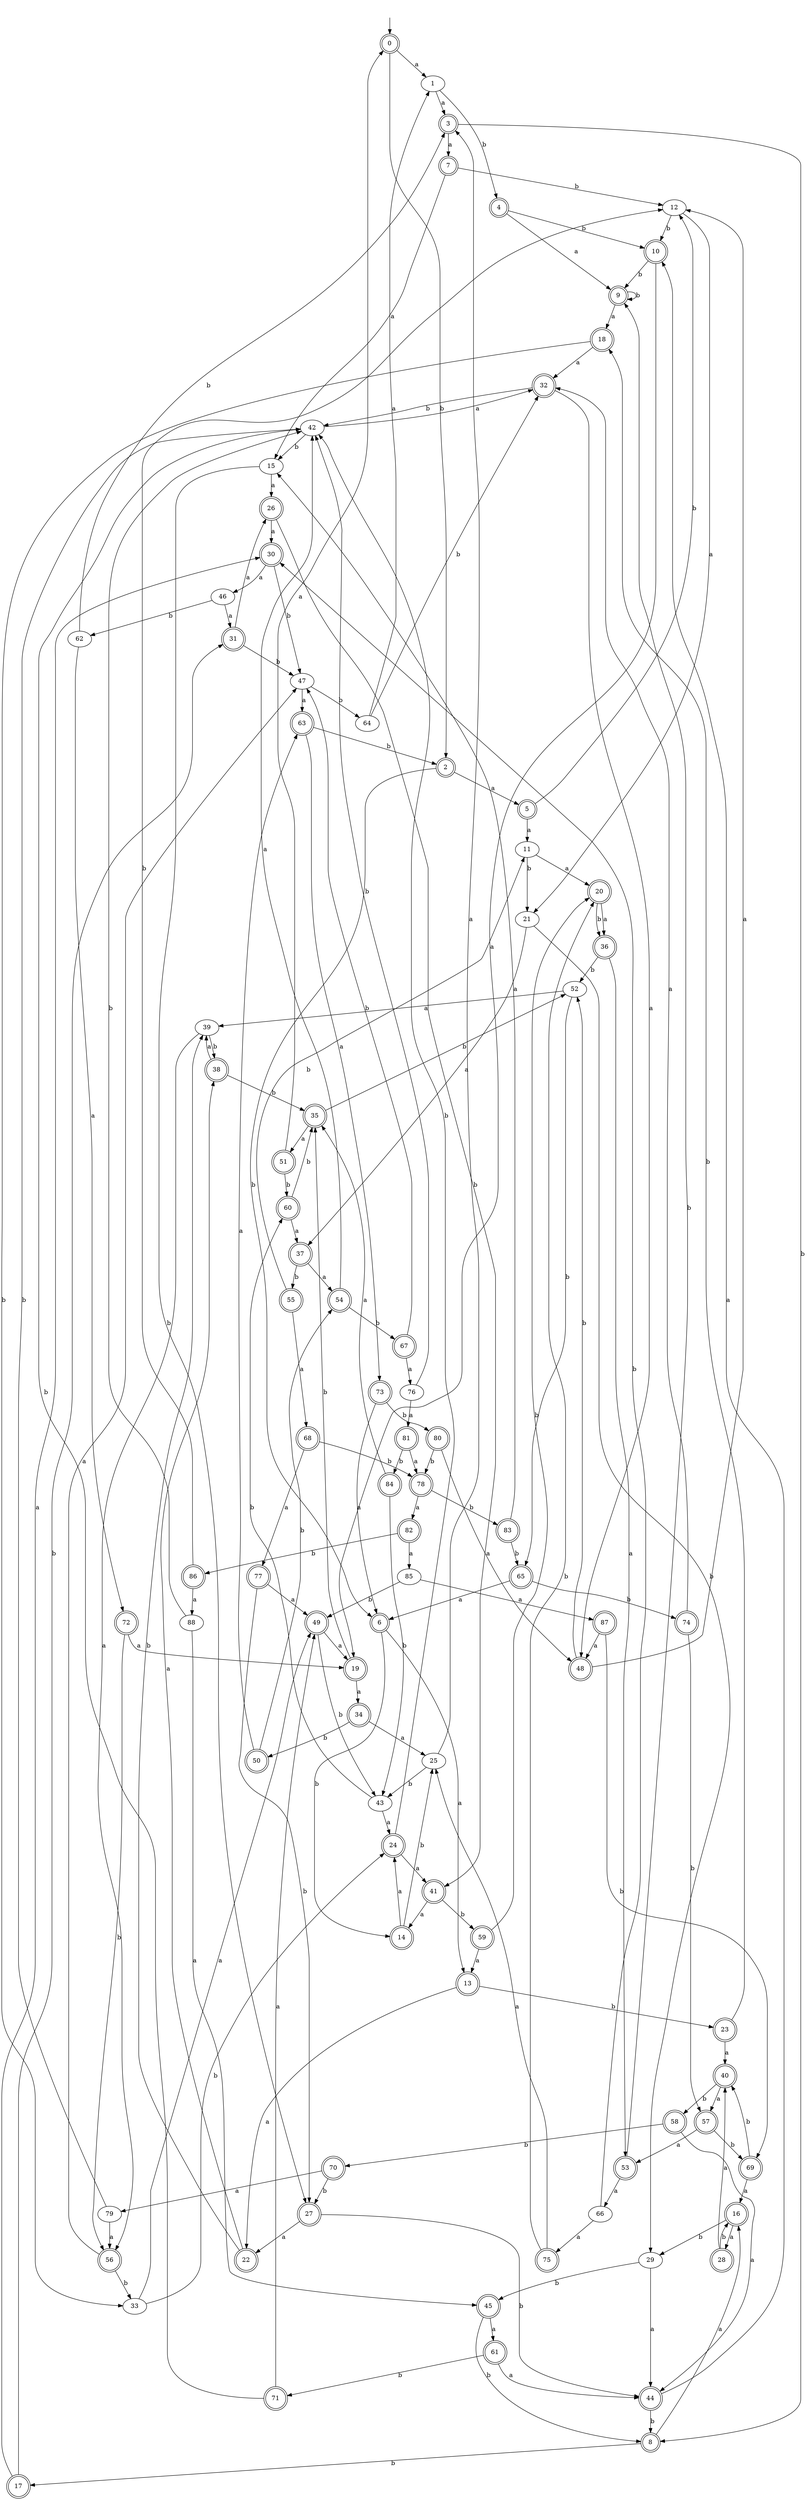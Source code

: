 digraph RandomDFA {
  __start0 [label="", shape=none];
  __start0 -> 0 [label=""];
  0 [shape=circle] [shape=doublecircle]
  0 -> 1 [label="a"]
  0 -> 2 [label="b"]
  1
  1 -> 3 [label="a"]
  1 -> 4 [label="b"]
  2 [shape=doublecircle]
  2 -> 5 [label="a"]
  2 -> 6 [label="b"]
  3 [shape=doublecircle]
  3 -> 7 [label="a"]
  3 -> 8 [label="b"]
  4 [shape=doublecircle]
  4 -> 9 [label="a"]
  4 -> 10 [label="b"]
  5 [shape=doublecircle]
  5 -> 11 [label="a"]
  5 -> 12 [label="b"]
  6 [shape=doublecircle]
  6 -> 13 [label="a"]
  6 -> 14 [label="b"]
  7 [shape=doublecircle]
  7 -> 15 [label="a"]
  7 -> 12 [label="b"]
  8 [shape=doublecircle]
  8 -> 16 [label="a"]
  8 -> 17 [label="b"]
  9 [shape=doublecircle]
  9 -> 18 [label="a"]
  9 -> 9 [label="b"]
  10 [shape=doublecircle]
  10 -> 19 [label="a"]
  10 -> 9 [label="b"]
  11
  11 -> 20 [label="a"]
  11 -> 21 [label="b"]
  12
  12 -> 21 [label="a"]
  12 -> 10 [label="b"]
  13 [shape=doublecircle]
  13 -> 22 [label="a"]
  13 -> 23 [label="b"]
  14 [shape=doublecircle]
  14 -> 24 [label="a"]
  14 -> 25 [label="b"]
  15
  15 -> 26 [label="a"]
  15 -> 27 [label="b"]
  16 [shape=doublecircle]
  16 -> 28 [label="a"]
  16 -> 29 [label="b"]
  17 [shape=doublecircle]
  17 -> 30 [label="a"]
  17 -> 31 [label="b"]
  18 [shape=doublecircle]
  18 -> 32 [label="a"]
  18 -> 33 [label="b"]
  19 [shape=doublecircle]
  19 -> 34 [label="a"]
  19 -> 35 [label="b"]
  20 [shape=doublecircle]
  20 -> 36 [label="a"]
  20 -> 36 [label="b"]
  21
  21 -> 37 [label="a"]
  21 -> 29 [label="b"]
  22 [shape=doublecircle]
  22 -> 38 [label="a"]
  22 -> 39 [label="b"]
  23 [shape=doublecircle]
  23 -> 40 [label="a"]
  23 -> 18 [label="b"]
  24 [shape=doublecircle]
  24 -> 41 [label="a"]
  24 -> 42 [label="b"]
  25
  25 -> 3 [label="a"]
  25 -> 43 [label="b"]
  26 [shape=doublecircle]
  26 -> 30 [label="a"]
  26 -> 41 [label="b"]
  27 [shape=doublecircle]
  27 -> 22 [label="a"]
  27 -> 44 [label="b"]
  28 [shape=doublecircle]
  28 -> 40 [label="a"]
  28 -> 16 [label="b"]
  29
  29 -> 44 [label="a"]
  29 -> 45 [label="b"]
  30 [shape=doublecircle]
  30 -> 46 [label="a"]
  30 -> 47 [label="b"]
  31 [shape=doublecircle]
  31 -> 26 [label="a"]
  31 -> 47 [label="b"]
  32 [shape=doublecircle]
  32 -> 48 [label="a"]
  32 -> 42 [label="b"]
  33
  33 -> 49 [label="a"]
  33 -> 24 [label="b"]
  34 [shape=doublecircle]
  34 -> 25 [label="a"]
  34 -> 50 [label="b"]
  35 [shape=doublecircle]
  35 -> 51 [label="a"]
  35 -> 52 [label="b"]
  36 [shape=doublecircle]
  36 -> 53 [label="a"]
  36 -> 52 [label="b"]
  37 [shape=doublecircle]
  37 -> 54 [label="a"]
  37 -> 55 [label="b"]
  38 [shape=doublecircle]
  38 -> 39 [label="a"]
  38 -> 35 [label="b"]
  39
  39 -> 56 [label="a"]
  39 -> 38 [label="b"]
  40 [shape=doublecircle]
  40 -> 57 [label="a"]
  40 -> 58 [label="b"]
  41 [shape=doublecircle]
  41 -> 14 [label="a"]
  41 -> 59 [label="b"]
  42
  42 -> 32 [label="a"]
  42 -> 15 [label="b"]
  43
  43 -> 24 [label="a"]
  43 -> 60 [label="b"]
  44 [shape=doublecircle]
  44 -> 10 [label="a"]
  44 -> 8 [label="b"]
  45 [shape=doublecircle]
  45 -> 61 [label="a"]
  45 -> 8 [label="b"]
  46
  46 -> 31 [label="a"]
  46 -> 62 [label="b"]
  47
  47 -> 63 [label="a"]
  47 -> 64 [label="b"]
  48 [shape=doublecircle]
  48 -> 12 [label="a"]
  48 -> 52 [label="b"]
  49 [shape=doublecircle]
  49 -> 19 [label="a"]
  49 -> 43 [label="b"]
  50 [shape=doublecircle]
  50 -> 63 [label="a"]
  50 -> 54 [label="b"]
  51 [shape=doublecircle]
  51 -> 0 [label="a"]
  51 -> 60 [label="b"]
  52
  52 -> 39 [label="a"]
  52 -> 65 [label="b"]
  53 [shape=doublecircle]
  53 -> 66 [label="a"]
  53 -> 9 [label="b"]
  54 [shape=doublecircle]
  54 -> 42 [label="a"]
  54 -> 67 [label="b"]
  55 [shape=doublecircle]
  55 -> 68 [label="a"]
  55 -> 11 [label="b"]
  56 [shape=doublecircle]
  56 -> 47 [label="a"]
  56 -> 33 [label="b"]
  57 [shape=doublecircle]
  57 -> 53 [label="a"]
  57 -> 69 [label="b"]
  58 [shape=doublecircle]
  58 -> 44 [label="a"]
  58 -> 70 [label="b"]
  59 [shape=doublecircle]
  59 -> 13 [label="a"]
  59 -> 20 [label="b"]
  60 [shape=doublecircle]
  60 -> 37 [label="a"]
  60 -> 35 [label="b"]
  61 [shape=doublecircle]
  61 -> 44 [label="a"]
  61 -> 71 [label="b"]
  62
  62 -> 72 [label="a"]
  62 -> 3 [label="b"]
  63 [shape=doublecircle]
  63 -> 73 [label="a"]
  63 -> 2 [label="b"]
  64
  64 -> 1 [label="a"]
  64 -> 32 [label="b"]
  65 [shape=doublecircle]
  65 -> 6 [label="a"]
  65 -> 74 [label="b"]
  66
  66 -> 75 [label="a"]
  66 -> 30 [label="b"]
  67 [shape=doublecircle]
  67 -> 76 [label="a"]
  67 -> 47 [label="b"]
  68 [shape=doublecircle]
  68 -> 77 [label="a"]
  68 -> 78 [label="b"]
  69 [shape=doublecircle]
  69 -> 16 [label="a"]
  69 -> 40 [label="b"]
  70 [shape=doublecircle]
  70 -> 79 [label="a"]
  70 -> 27 [label="b"]
  71 [shape=doublecircle]
  71 -> 49 [label="a"]
  71 -> 42 [label="b"]
  72 [shape=doublecircle]
  72 -> 19 [label="a"]
  72 -> 56 [label="b"]
  73 [shape=doublecircle]
  73 -> 6 [label="a"]
  73 -> 80 [label="b"]
  74 [shape=doublecircle]
  74 -> 32 [label="a"]
  74 -> 57 [label="b"]
  75 [shape=doublecircle]
  75 -> 25 [label="a"]
  75 -> 20 [label="b"]
  76
  76 -> 81 [label="a"]
  76 -> 42 [label="b"]
  77 [shape=doublecircle]
  77 -> 49 [label="a"]
  77 -> 27 [label="b"]
  78 [shape=doublecircle]
  78 -> 82 [label="a"]
  78 -> 83 [label="b"]
  79
  79 -> 56 [label="a"]
  79 -> 42 [label="b"]
  80 [shape=doublecircle]
  80 -> 48 [label="a"]
  80 -> 78 [label="b"]
  81 [shape=doublecircle]
  81 -> 78 [label="a"]
  81 -> 84 [label="b"]
  82 [shape=doublecircle]
  82 -> 85 [label="a"]
  82 -> 86 [label="b"]
  83 [shape=doublecircle]
  83 -> 15 [label="a"]
  83 -> 65 [label="b"]
  84 [shape=doublecircle]
  84 -> 35 [label="a"]
  84 -> 43 [label="b"]
  85
  85 -> 87 [label="a"]
  85 -> 49 [label="b"]
  86 [shape=doublecircle]
  86 -> 88 [label="a"]
  86 -> 12 [label="b"]
  87 [shape=doublecircle]
  87 -> 48 [label="a"]
  87 -> 69 [label="b"]
  88
  88 -> 45 [label="a"]
  88 -> 42 [label="b"]
}
